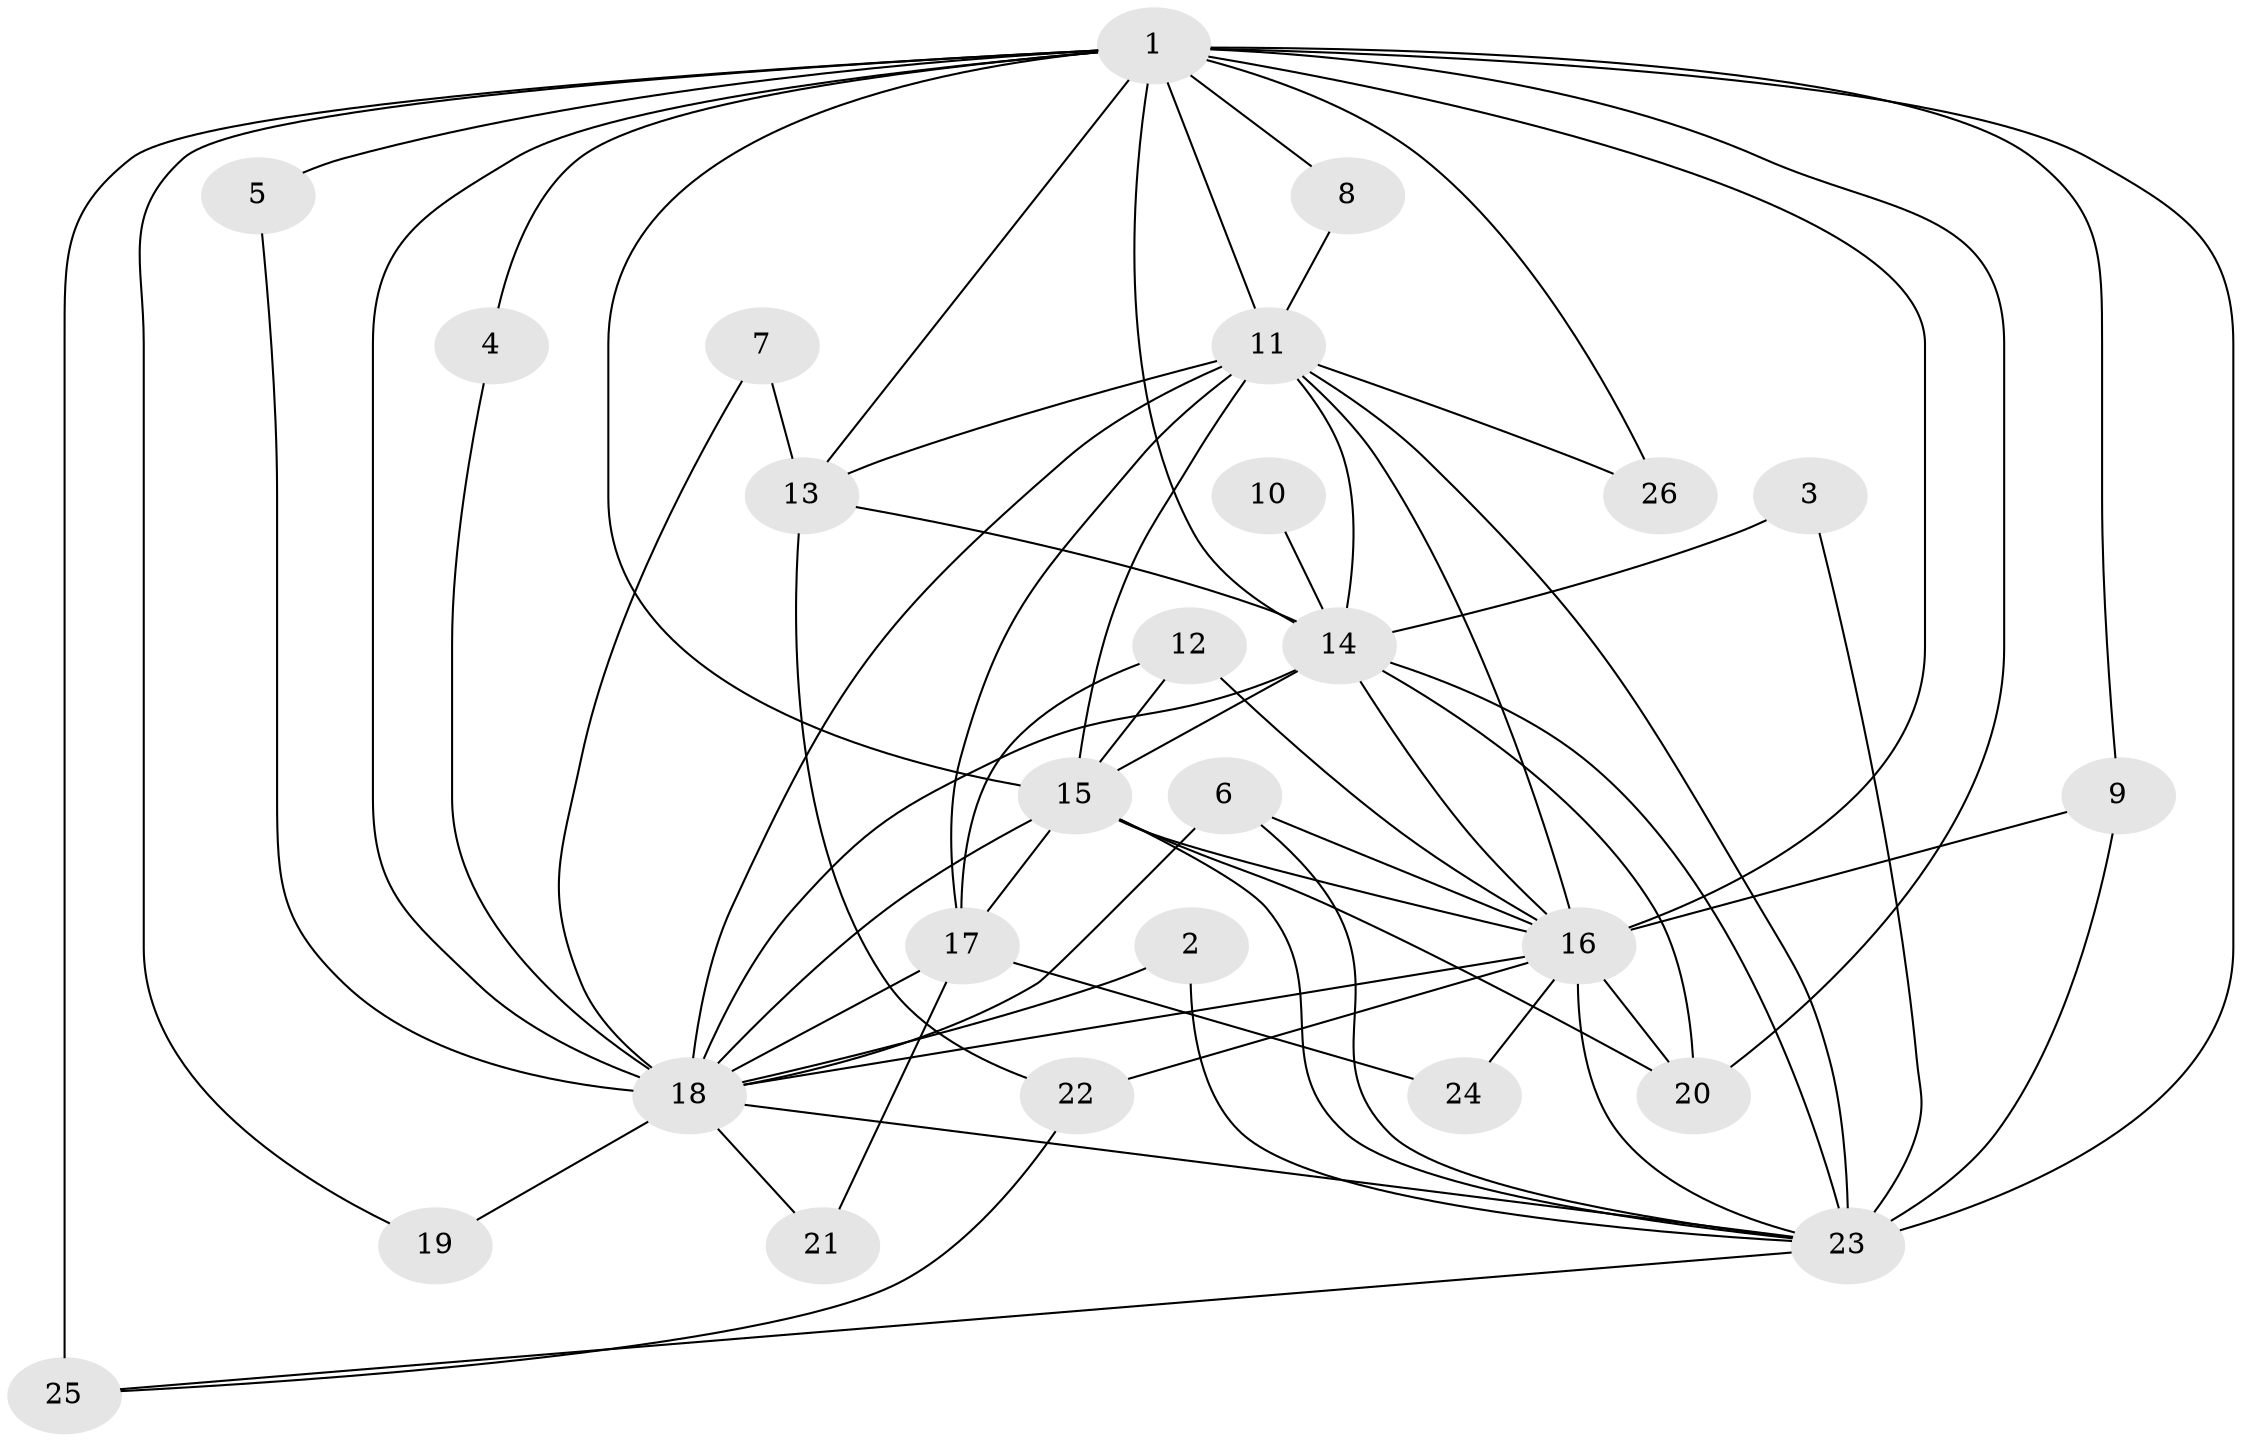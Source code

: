 // original degree distribution, {12: 0.038461538461538464, 19: 0.019230769230769232, 15: 0.038461538461538464, 21: 0.019230769230769232, 11: 0.019230769230769232, 10: 0.019230769230769232, 17: 0.019230769230769232, 18: 0.019230769230769232, 3: 0.15384615384615385, 2: 0.5192307692307693, 4: 0.11538461538461539, 6: 0.019230769230769232}
// Generated by graph-tools (version 1.1) at 2025/25/03/09/25 03:25:48]
// undirected, 26 vertices, 66 edges
graph export_dot {
graph [start="1"]
  node [color=gray90,style=filled];
  1;
  2;
  3;
  4;
  5;
  6;
  7;
  8;
  9;
  10;
  11;
  12;
  13;
  14;
  15;
  16;
  17;
  18;
  19;
  20;
  21;
  22;
  23;
  24;
  25;
  26;
  1 -- 4 [weight=1.0];
  1 -- 5 [weight=1.0];
  1 -- 8 [weight=1.0];
  1 -- 9 [weight=1.0];
  1 -- 11 [weight=3.0];
  1 -- 13 [weight=1.0];
  1 -- 14 [weight=3.0];
  1 -- 15 [weight=6.0];
  1 -- 16 [weight=4.0];
  1 -- 18 [weight=4.0];
  1 -- 19 [weight=1.0];
  1 -- 20 [weight=1.0];
  1 -- 23 [weight=4.0];
  1 -- 25 [weight=3.0];
  1 -- 26 [weight=1.0];
  2 -- 18 [weight=1.0];
  2 -- 23 [weight=1.0];
  3 -- 14 [weight=1.0];
  3 -- 23 [weight=1.0];
  4 -- 18 [weight=1.0];
  5 -- 18 [weight=1.0];
  6 -- 16 [weight=1.0];
  6 -- 18 [weight=1.0];
  6 -- 23 [weight=1.0];
  7 -- 13 [weight=1.0];
  7 -- 18 [weight=1.0];
  8 -- 11 [weight=1.0];
  9 -- 16 [weight=1.0];
  9 -- 23 [weight=1.0];
  10 -- 14 [weight=1.0];
  11 -- 13 [weight=2.0];
  11 -- 14 [weight=1.0];
  11 -- 15 [weight=3.0];
  11 -- 16 [weight=1.0];
  11 -- 17 [weight=1.0];
  11 -- 18 [weight=1.0];
  11 -- 23 [weight=2.0];
  11 -- 26 [weight=1.0];
  12 -- 15 [weight=1.0];
  12 -- 16 [weight=2.0];
  12 -- 17 [weight=1.0];
  13 -- 14 [weight=1.0];
  13 -- 22 [weight=1.0];
  14 -- 15 [weight=2.0];
  14 -- 16 [weight=2.0];
  14 -- 18 [weight=1.0];
  14 -- 20 [weight=1.0];
  14 -- 23 [weight=1.0];
  15 -- 16 [weight=2.0];
  15 -- 17 [weight=1.0];
  15 -- 18 [weight=3.0];
  15 -- 20 [weight=1.0];
  15 -- 23 [weight=2.0];
  16 -- 18 [weight=1.0];
  16 -- 20 [weight=1.0];
  16 -- 22 [weight=2.0];
  16 -- 23 [weight=1.0];
  16 -- 24 [weight=1.0];
  17 -- 18 [weight=1.0];
  17 -- 21 [weight=1.0];
  17 -- 24 [weight=1.0];
  18 -- 19 [weight=1.0];
  18 -- 21 [weight=1.0];
  18 -- 23 [weight=1.0];
  22 -- 25 [weight=1.0];
  23 -- 25 [weight=1.0];
}
